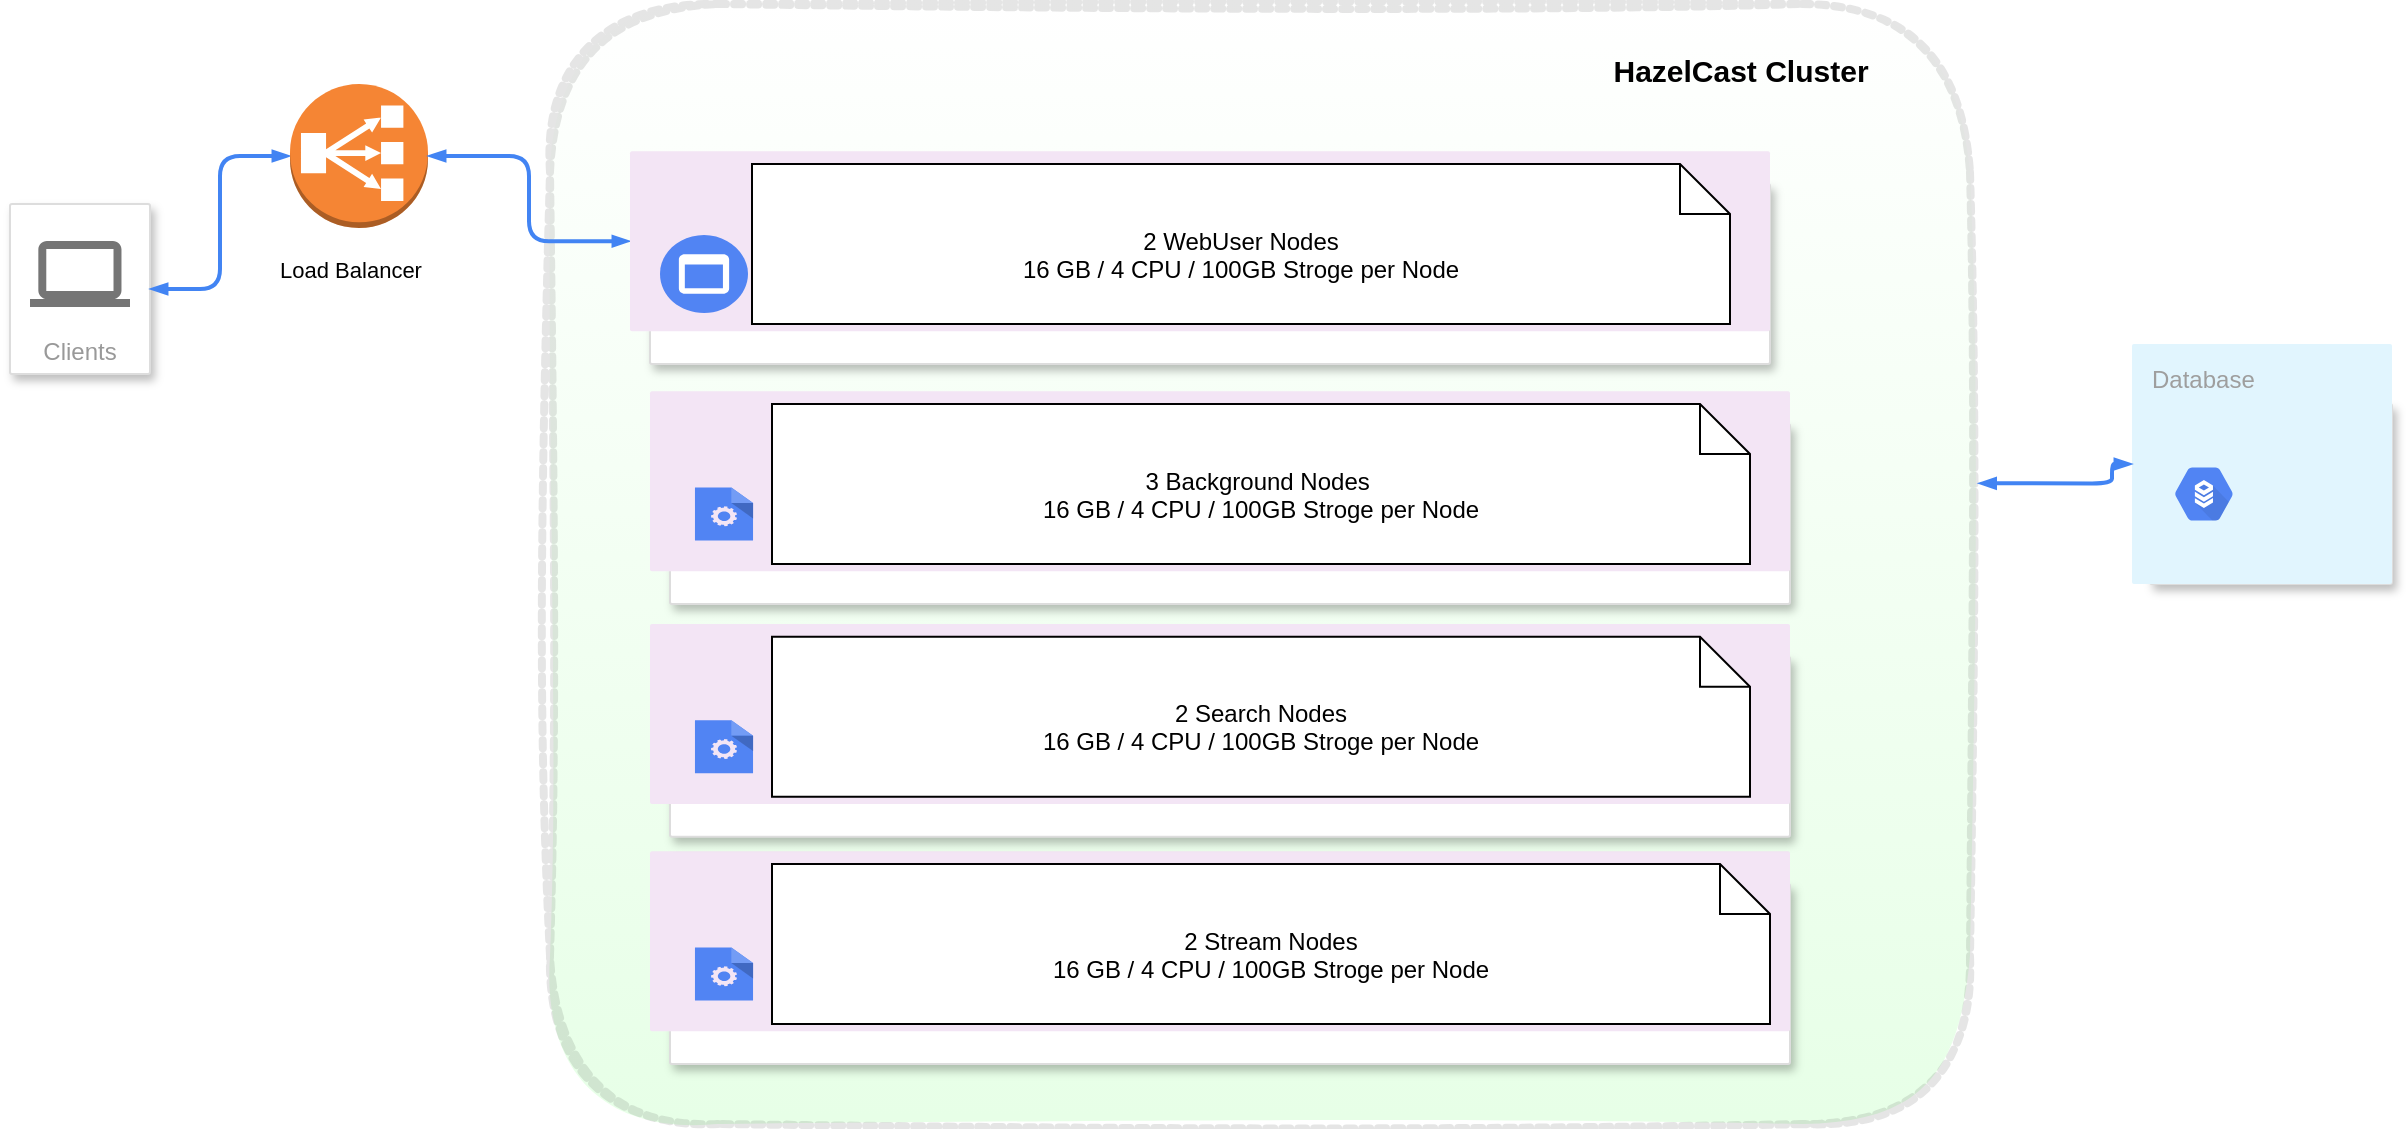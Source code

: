 <mxfile version="21.6.6" type="github">
  <diagram id="f106602c-feb2-e66a-4537-3a34d633f6aa" name="Page-1">
    <mxGraphModel dx="1434" dy="788" grid="1" gridSize="10" guides="1" tooltips="1" connect="1" arrows="1" fold="1" page="1" pageScale="1" pageWidth="1169" pageHeight="827" background="none" math="0" shadow="0">
      <root>
        <mxCell id="0" />
        <mxCell id="1" parent="0" />
        <mxCell id="ejGAQnooB_EAoYQokwm5-535" value="" style="rounded=1;whiteSpace=wrap;html=1;fillColor=default;strokeColor=#080807;dashed=1;dashPattern=1 1;gradientColor=#12FF12;opacity=10;strokeWidth=4;glass=0;shadow=0;sketch=1;curveFitting=1;jiggle=2;" vertex="1" parent="1">
          <mxGeometry x="320" y="150" width="710" height="560" as="geometry" />
        </mxCell>
        <mxCell id="495" value="Clients" style="strokeColor=#dddddd;fillColor=#ffffff;shadow=1;strokeWidth=1;rounded=1;absoluteArcSize=1;arcSize=2;labelPosition=center;verticalLabelPosition=middle;align=center;verticalAlign=bottom;spacingLeft=0;fontColor=#999999;fontSize=12;whiteSpace=wrap;spacingBottom=2;html=1;" parent="1" vertex="1">
          <mxGeometry x="50" y="250" width="70" height="85" as="geometry" />
        </mxCell>
        <mxCell id="496" value="" style="dashed=0;connectable=0;html=1;fillColor=#757575;strokeColor=none;shape=mxgraph.gcp2.laptop;part=1;rounded=1;" parent="495" vertex="1">
          <mxGeometry x="0.5" width="50" height="33" relative="1" as="geometry">
            <mxPoint x="-25" y="18.5" as="offset" />
          </mxGeometry>
        </mxCell>
        <mxCell id="503" value="" style="strokeColor=#dddddd;fillColor=#ffffff;shadow=1;strokeWidth=1;rounded=1;absoluteArcSize=1;arcSize=2;fontSize=10;fontColor=#999999;align=left;html=1;" parent="1" vertex="1">
          <mxGeometry x="1120" y="350" width="121" height="90" as="geometry" />
        </mxCell>
        <mxCell id="511" value="Database" style="rounded=1;absoluteArcSize=1;arcSize=2;html=1;strokeColor=none;gradientColor=none;shadow=0;dashed=0;strokeColor=none;fontSize=12;fontColor=#9E9E9E;align=left;verticalAlign=top;spacing=10;spacingTop=-4;fillColor=#E1F5FE;" parent="503" vertex="1">
          <mxGeometry x="-9" y="-30" width="130" height="120" as="geometry" />
        </mxCell>
        <mxCell id="504" value="" style="dashed=0;connectable=0;html=1;fillColor=#5184F3;strokeColor=none;shape=mxgraph.gcp2.hexIcon;prIcon=cloud_sql;part=1;labelPosition=right;verticalLabelPosition=middle;align=left;verticalAlign=middle;spacingLeft=5;fontColor=#999999;fontSize=12;rounded=1;" parent="503" vertex="1">
          <mxGeometry y="0.5" width="44" height="39" relative="1" as="geometry">
            <mxPoint x="5" y="-19.5" as="offset" />
          </mxGeometry>
        </mxCell>
        <mxCell id="9KAmWLg63ur0Nj4LG1KI-536" style="edgeStyle=orthogonalEdgeStyle;rounded=1;html=1;labelBackgroundColor=none;startArrow=blockThin;startFill=1;endArrow=blockThin;endFill=1;jettySize=auto;orthogonalLoop=1;strokeColor=#4284F3;strokeWidth=2;fontSize=10;fontColor=#999999;align=center;dashed=0;endSize=4;startSize=4;entryX=1.006;entryY=0.428;entryDx=0;entryDy=0;entryPerimeter=0;exitX=0;exitY=0.5;exitDx=0;exitDy=0;" parent="1" source="511" target="ejGAQnooB_EAoYQokwm5-535" edge="1">
          <mxGeometry relative="1" as="geometry">
            <mxPoint x="1110" y="200" as="sourcePoint" />
            <mxPoint x="819" y="237" as="targetPoint" />
            <Array as="points">
              <mxPoint x="1101" y="390" />
            </Array>
          </mxGeometry>
        </mxCell>
        <mxCell id="ejGAQnooB_EAoYQokwm5-517" value="" style="edgeStyle=orthogonalEdgeStyle;rounded=1;html=1;labelBackgroundColor=none;startArrow=blockThin;startFill=1;endArrow=blockThin;endFill=1;jettySize=auto;orthogonalLoop=1;strokeColor=#4284F3;strokeWidth=2;fontSize=10;fontColor=#999999;align=center;dashed=0;endSize=4;startSize=4;" edge="1" parent="1" source="495" target="ejGAQnooB_EAoYQokwm5-516">
          <mxGeometry relative="1" as="geometry">
            <mxPoint x="160" y="330" as="sourcePoint" />
            <mxPoint x="359" y="385" as="targetPoint" />
          </mxGeometry>
        </mxCell>
        <mxCell id="ejGAQnooB_EAoYQokwm5-518" value="Load Balancer&lt;br&gt;" style="edgeLabel;html=1;align=center;verticalAlign=middle;resizable=0;points=[];rounded=1;" vertex="1" connectable="0" parent="ejGAQnooB_EAoYQokwm5-517">
          <mxGeometry x="-0.228" relative="1" as="geometry">
            <mxPoint x="65" y="8" as="offset" />
          </mxGeometry>
        </mxCell>
        <mxCell id="ejGAQnooB_EAoYQokwm5-516" value="" style="outlineConnect=0;dashed=0;verticalLabelPosition=bottom;verticalAlign=top;align=center;html=1;shape=mxgraph.aws3.classic_load_balancer;fillColor=#F58534;gradientColor=none;rounded=1;" vertex="1" parent="1">
          <mxGeometry x="190" y="190" width="69" height="72" as="geometry" />
        </mxCell>
        <mxCell id="ejGAQnooB_EAoYQokwm5-526" value="" style="strokeColor=#dddddd;fillColor=#ffffff;shadow=1;strokeWidth=1;rounded=1;absoluteArcSize=1;arcSize=2;fontSize=10;fontColor=#999999;align=left;html=1;" vertex="1" parent="1">
          <mxGeometry x="380" y="590" width="560" height="90" as="geometry" />
        </mxCell>
        <mxCell id="ejGAQnooB_EAoYQokwm5-531" value="" style="points=[[0,0,0],[0.25,0,0],[0.5,0,0],[0.75,0,0],[1,0,0],[1,0.25,0],[1,0.5,0],[1,0.75,0],[1,1,0],[0.75,1,0],[0.5,1,0],[0.25,1,0],[0,1,0],[0,0.75,0],[0,0.5,0],[0,0.25,0]];rounded=1;absoluteArcSize=1;arcSize=2;html=1;strokeColor=none;gradientColor=none;shadow=0;dashed=0;fontSize=12;fontColor=#9E9E9E;align=left;verticalAlign=top;spacing=10;spacingTop=-4;whiteSpace=wrap;fillColor=#F3E5F5;" vertex="1" parent="ejGAQnooB_EAoYQokwm5-526">
          <mxGeometry x="-10" y="-16.36" width="570" height="90" as="geometry" />
        </mxCell>
        <mxCell id="ejGAQnooB_EAoYQokwm5-527" value="&lt;font color=&quot;#000000&quot;&gt;Background&lt;/font&gt;" style="dashed=0;connectable=0;html=1;fillColor=#5184F3;strokeColor=none;shape=mxgraph.gcp2.hexIcon;prIcon=process;part=1;labelPosition=right;verticalLabelPosition=middle;align=left;verticalAlign=middle;spacingLeft=5;fontColor=#999999;fontSize=12;rounded=1;" vertex="1" parent="ejGAQnooB_EAoYQokwm5-526">
          <mxGeometry y="0.5" width="44" height="39" relative="1" as="geometry">
            <mxPoint x="5" y="-19.5" as="offset" />
          </mxGeometry>
        </mxCell>
        <mxCell id="ejGAQnooB_EAoYQokwm5-528" value="2 Stream Nodes&lt;br&gt;16 GB / 4 CPU / 100GB Stroge per Node" style="shape=note2;boundedLbl=1;whiteSpace=wrap;html=1;size=25;verticalAlign=top;align=center;rounded=1;" vertex="1" parent="ejGAQnooB_EAoYQokwm5-526">
          <mxGeometry x="51" y="-10" width="499" height="80" as="geometry" />
        </mxCell>
        <mxCell id="ejGAQnooB_EAoYQokwm5-533" value="" style="edgeStyle=orthogonalEdgeStyle;rounded=1;html=1;labelBackgroundColor=none;startArrow=blockThin;startFill=1;endArrow=blockThin;endFill=1;jettySize=auto;orthogonalLoop=1;strokeColor=#4284F3;strokeWidth=2;fontSize=10;fontColor=#999999;align=center;dashed=0;endSize=4;startSize=4;" edge="1" parent="1" source="ejGAQnooB_EAoYQokwm5-516" target="ejGAQnooB_EAoYQokwm5-551">
          <mxGeometry relative="1" as="geometry">
            <mxPoint x="170" y="252" as="sourcePoint" />
            <mxPoint x="183.269" y="189" as="targetPoint" />
          </mxGeometry>
        </mxCell>
        <mxCell id="ejGAQnooB_EAoYQokwm5-540" value="&lt;h3&gt;&lt;font style=&quot;font-size: 15px;&quot;&gt;HazelCast Cluster&lt;/font&gt;&lt;/h3&gt;" style="text;html=1;align=center;verticalAlign=middle;resizable=0;points=[];autosize=1;strokeColor=none;fillColor=none;" vertex="1" parent="1">
          <mxGeometry x="840" y="153" width="150" height="60" as="geometry" />
        </mxCell>
        <mxCell id="ejGAQnooB_EAoYQokwm5-542" value="" style="strokeColor=#dddddd;fillColor=#ffffff;shadow=1;strokeWidth=1;rounded=1;absoluteArcSize=1;arcSize=2;fontSize=10;fontColor=#999999;align=left;html=1;" vertex="1" parent="1">
          <mxGeometry x="380" y="476.36" width="560" height="90" as="geometry" />
        </mxCell>
        <mxCell id="ejGAQnooB_EAoYQokwm5-543" value="" style="points=[[0,0,0],[0.25,0,0],[0.5,0,0],[0.75,0,0],[1,0,0],[1,0.25,0],[1,0.5,0],[1,0.75,0],[1,1,0],[0.75,1,0],[0.5,1,0],[0.25,1,0],[0,1,0],[0,0.75,0],[0,0.5,0],[0,0.25,0]];rounded=1;absoluteArcSize=1;arcSize=2;html=1;strokeColor=none;gradientColor=none;shadow=0;dashed=0;fontSize=12;fontColor=#9E9E9E;align=left;verticalAlign=top;spacing=10;spacingTop=-4;whiteSpace=wrap;fillColor=#F3E5F5;" vertex="1" parent="ejGAQnooB_EAoYQokwm5-542">
          <mxGeometry x="-10" y="-16.36" width="570" height="90" as="geometry" />
        </mxCell>
        <mxCell id="ejGAQnooB_EAoYQokwm5-544" value="&lt;font color=&quot;#000000&quot;&gt;Background&lt;/font&gt;" style="dashed=0;connectable=0;html=1;fillColor=#5184F3;strokeColor=none;shape=mxgraph.gcp2.hexIcon;prIcon=process;part=1;labelPosition=right;verticalLabelPosition=middle;align=left;verticalAlign=middle;spacingLeft=5;fontColor=#999999;fontSize=12;rounded=1;" vertex="1" parent="ejGAQnooB_EAoYQokwm5-542">
          <mxGeometry y="0.5" width="44" height="39" relative="1" as="geometry">
            <mxPoint x="5" y="-19.5" as="offset" />
          </mxGeometry>
        </mxCell>
        <mxCell id="ejGAQnooB_EAoYQokwm5-545" value="2 Search Nodes&lt;br&gt;16 GB / 4 CPU / 100GB Stroge per Node" style="shape=note2;boundedLbl=1;whiteSpace=wrap;html=1;size=25;verticalAlign=top;align=center;rounded=1;" vertex="1" parent="ejGAQnooB_EAoYQokwm5-542">
          <mxGeometry x="51" y="-10" width="489" height="80" as="geometry" />
        </mxCell>
        <mxCell id="ejGAQnooB_EAoYQokwm5-546" value="" style="strokeColor=#dddddd;fillColor=#ffffff;shadow=1;strokeWidth=1;rounded=1;absoluteArcSize=1;arcSize=2;fontSize=10;fontColor=#999999;align=left;html=1;" vertex="1" parent="1">
          <mxGeometry x="380" y="360" width="560" height="90" as="geometry" />
        </mxCell>
        <mxCell id="ejGAQnooB_EAoYQokwm5-547" value="" style="points=[[0,0,0],[0.25,0,0],[0.5,0,0],[0.75,0,0],[1,0,0],[1,0.25,0],[1,0.5,0],[1,0.75,0],[1,1,0],[0.75,1,0],[0.5,1,0],[0.25,1,0],[0,1,0],[0,0.75,0],[0,0.5,0],[0,0.25,0]];rounded=1;absoluteArcSize=1;arcSize=2;html=1;strokeColor=none;gradientColor=none;shadow=0;dashed=0;fontSize=12;fontColor=#9E9E9E;align=left;verticalAlign=top;spacing=10;spacingTop=-4;whiteSpace=wrap;fillColor=#F3E5F5;" vertex="1" parent="ejGAQnooB_EAoYQokwm5-546">
          <mxGeometry x="-10" y="-16.36" width="570" height="90" as="geometry" />
        </mxCell>
        <mxCell id="ejGAQnooB_EAoYQokwm5-548" value="&lt;font color=&quot;#000000&quot;&gt;Background&lt;/font&gt;" style="dashed=0;connectable=0;html=1;fillColor=#5184F3;strokeColor=none;shape=mxgraph.gcp2.hexIcon;prIcon=process;part=1;labelPosition=right;verticalLabelPosition=middle;align=left;verticalAlign=middle;spacingLeft=5;fontColor=#999999;fontSize=12;rounded=1;" vertex="1" parent="ejGAQnooB_EAoYQokwm5-546">
          <mxGeometry y="0.5" width="44" height="39" relative="1" as="geometry">
            <mxPoint x="5" y="-19.5" as="offset" />
          </mxGeometry>
        </mxCell>
        <mxCell id="ejGAQnooB_EAoYQokwm5-549" value="3 Background Nodes&amp;nbsp;&lt;br&gt;16 GB / 4 CPU / 100GB Stroge per Node" style="shape=note2;boundedLbl=1;whiteSpace=wrap;html=1;size=25;verticalAlign=top;align=center;rounded=1;" vertex="1" parent="ejGAQnooB_EAoYQokwm5-546">
          <mxGeometry x="51" y="-10" width="489" height="80" as="geometry" />
        </mxCell>
        <mxCell id="ejGAQnooB_EAoYQokwm5-550" value="" style="strokeColor=#dddddd;fillColor=#ffffff;shadow=1;strokeWidth=1;rounded=1;absoluteArcSize=1;arcSize=2;fontSize=10;fontColor=#999999;align=left;html=1;" vertex="1" parent="1">
          <mxGeometry x="370" y="240" width="560" height="90" as="geometry" />
        </mxCell>
        <mxCell id="ejGAQnooB_EAoYQokwm5-551" value="" style="points=[[0,0,0],[0.25,0,0],[0.5,0,0],[0.75,0,0],[1,0,0],[1,0.25,0],[1,0.5,0],[1,0.75,0],[1,1,0],[0.75,1,0],[0.5,1,0],[0.25,1,0],[0,1,0],[0,0.75,0],[0,0.5,0],[0,0.25,0]];rounded=1;absoluteArcSize=1;arcSize=2;html=1;strokeColor=none;gradientColor=none;shadow=0;dashed=0;fontSize=12;fontColor=#9E9E9E;align=left;verticalAlign=top;spacing=10;spacingTop=-4;whiteSpace=wrap;fillColor=#F3E5F5;" vertex="1" parent="ejGAQnooB_EAoYQokwm5-550">
          <mxGeometry x="-10" y="-16.36" width="570" height="90" as="geometry" />
        </mxCell>
        <mxCell id="ejGAQnooB_EAoYQokwm5-552" value="&lt;font color=&quot;#000000&quot;&gt;Background&lt;/font&gt;" style="dashed=0;connectable=0;html=1;fillColor=#5184F3;strokeColor=none;shape=mxgraph.gcp2.frontend_platform_services;prIcon=process;part=1;labelPosition=right;verticalLabelPosition=middle;align=left;verticalAlign=middle;spacingLeft=5;fontColor=#999999;fontSize=12;rounded=1;" vertex="1" parent="ejGAQnooB_EAoYQokwm5-550">
          <mxGeometry y="0.5" width="44" height="39" relative="1" as="geometry">
            <mxPoint x="5" y="-19.5" as="offset" />
          </mxGeometry>
        </mxCell>
        <mxCell id="ejGAQnooB_EAoYQokwm5-553" value="2 WebUser Nodes&lt;br&gt;16 GB / 4 CPU / 100GB Stroge per Node" style="shape=note2;boundedLbl=1;whiteSpace=wrap;html=1;size=25;verticalAlign=top;align=center;rounded=1;" vertex="1" parent="ejGAQnooB_EAoYQokwm5-550">
          <mxGeometry x="51" y="-10" width="489" height="80" as="geometry" />
        </mxCell>
      </root>
    </mxGraphModel>
  </diagram>
</mxfile>
